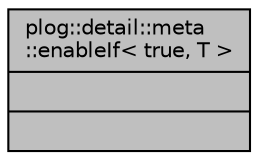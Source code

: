 digraph "plog::detail::meta::enableIf&lt; true, T &gt;"
{
 // LATEX_PDF_SIZE
  bgcolor="transparent";
  edge [fontname="Helvetica",fontsize="10",labelfontname="Helvetica",labelfontsize="10"];
  node [fontname="Helvetica",fontsize="10",shape=record];
  Node1 [label="{plog::detail::meta\l::enableIf\< true, T \>\n||}",height=0.2,width=0.4,color="black", fillcolor="grey75", style="filled", fontcolor="black",tooltip=" "];
}
